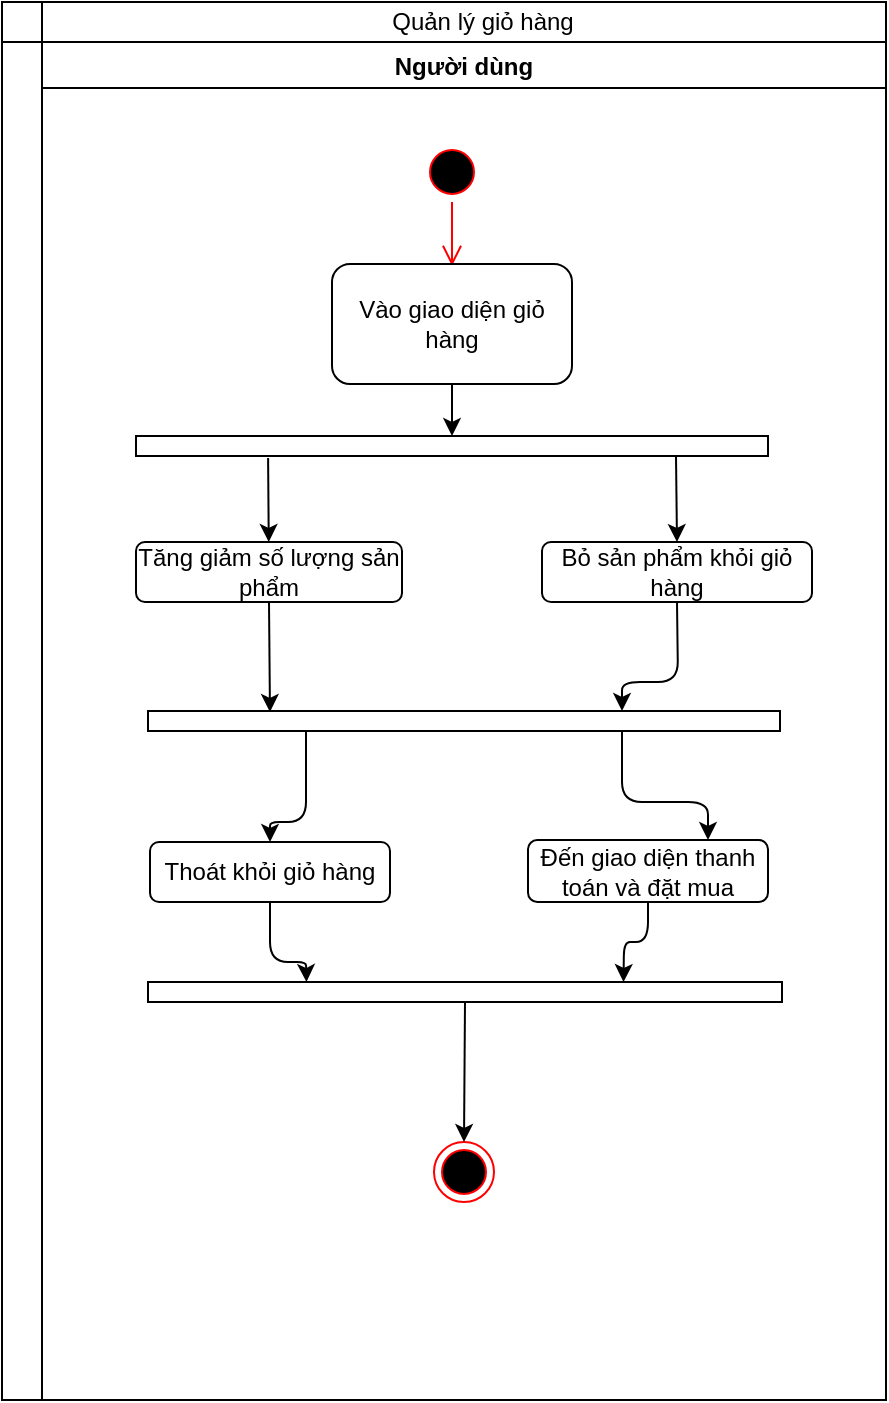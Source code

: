 <mxfile version="11.1.4" type="device"><diagram id="zPX4DoAT4xNyg83GTyZX" name="Page-1"><mxGraphModel dx="1486" dy="448" grid="0" gridSize="10" guides="1" tooltips="1" connect="1" arrows="1" fold="1" page="0" pageScale="1" pageWidth="850" pageHeight="1100" math="0" shadow="0"><root><mxCell id="0"/><mxCell id="1" parent="0"/><mxCell id="DSmqzHLkHA6YDkNjL0tI-1" value="" style="shape=internalStorage;whiteSpace=wrap;html=1;backgroundOutline=1;" vertex="1" parent="1"><mxGeometry x="-50" y="500" width="442" height="699" as="geometry"/></mxCell><mxCell id="DSmqzHLkHA6YDkNjL0tI-2" value="Người dùng" style="swimlane;" vertex="1" parent="1"><mxGeometry x="-30" y="520" width="422" height="679" as="geometry"/></mxCell><mxCell id="DSmqzHLkHA6YDkNjL0tI-3" value="" style="ellipse;html=1;shape=startState;fillColor=#000000;strokeColor=#ff0000;" vertex="1" parent="DSmqzHLkHA6YDkNjL0tI-2"><mxGeometry x="190" y="50" width="30" height="30" as="geometry"/></mxCell><mxCell id="DSmqzHLkHA6YDkNjL0tI-4" value="" style="edgeStyle=orthogonalEdgeStyle;html=1;verticalAlign=bottom;endArrow=open;endSize=8;strokeColor=#ff0000;" edge="1" parent="DSmqzHLkHA6YDkNjL0tI-2" source="DSmqzHLkHA6YDkNjL0tI-3"><mxGeometry relative="1" as="geometry"><mxPoint x="205" y="112" as="targetPoint"/></mxGeometry></mxCell><mxCell id="DSmqzHLkHA6YDkNjL0tI-5" value="Vào giao diện giỏ hàng" style="rounded=1;whiteSpace=wrap;html=1;" vertex="1" parent="DSmqzHLkHA6YDkNjL0tI-2"><mxGeometry x="145" y="111" width="120" height="60" as="geometry"/></mxCell><mxCell id="DSmqzHLkHA6YDkNjL0tI-15" value="" style="ellipse;html=1;shape=endState;fillColor=#000000;strokeColor=#ff0000;" vertex="1" parent="DSmqzHLkHA6YDkNjL0tI-2"><mxGeometry x="196" y="550" width="30" height="30" as="geometry"/></mxCell><mxCell id="DSmqzHLkHA6YDkNjL0tI-16" value="" style="endArrow=classic;html=1;exitX=0.5;exitY=1;exitDx=0;exitDy=0;entryX=0.5;entryY=0;entryDx=0;entryDy=0;" edge="1" parent="DSmqzHLkHA6YDkNjL0tI-2" source="DSmqzHLkHA6YDkNjL0tI-32" target="DSmqzHLkHA6YDkNjL0tI-15"><mxGeometry width="50" height="50" relative="1" as="geometry"><mxPoint x="205" y="504" as="sourcePoint"/><mxPoint x="360" y="520" as="targetPoint"/></mxGeometry></mxCell><mxCell id="DSmqzHLkHA6YDkNjL0tI-22" value="Tăng giảm số lượng sản phẩm" style="rounded=1;whiteSpace=wrap;html=1;" vertex="1" parent="DSmqzHLkHA6YDkNjL0tI-2"><mxGeometry x="47" y="250" width="133" height="30" as="geometry"/></mxCell><mxCell id="DSmqzHLkHA6YDkNjL0tI-23" value="Bỏ sản phẩm khỏi giỏ hàng" style="rounded=1;whiteSpace=wrap;html=1;" vertex="1" parent="DSmqzHLkHA6YDkNjL0tI-2"><mxGeometry x="250" y="250" width="135" height="30" as="geometry"/></mxCell><mxCell id="DSmqzHLkHA6YDkNjL0tI-28" value="Thoát khỏi giỏ hàng" style="rounded=1;whiteSpace=wrap;html=1;" vertex="1" parent="DSmqzHLkHA6YDkNjL0tI-2"><mxGeometry x="54" y="400" width="120" height="30" as="geometry"/></mxCell><mxCell id="DSmqzHLkHA6YDkNjL0tI-29" value="Đến giao diện thanh toán và đặt mua" style="rounded=1;whiteSpace=wrap;html=1;" vertex="1" parent="DSmqzHLkHA6YDkNjL0tI-2"><mxGeometry x="243" y="399" width="120" height="31" as="geometry"/></mxCell><mxCell id="DSmqzHLkHA6YDkNjL0tI-32" value="" style="rounded=0;whiteSpace=wrap;html=1;" vertex="1" parent="DSmqzHLkHA6YDkNjL0tI-2"><mxGeometry x="53" y="470" width="317" height="10" as="geometry"/></mxCell><mxCell id="DSmqzHLkHA6YDkNjL0tI-33" value="" style="endArrow=classic;html=1;exitX=0.5;exitY=1;exitDx=0;exitDy=0;entryX=0.25;entryY=0;entryDx=0;entryDy=0;" edge="1" parent="DSmqzHLkHA6YDkNjL0tI-2" source="DSmqzHLkHA6YDkNjL0tI-28" target="DSmqzHLkHA6YDkNjL0tI-32"><mxGeometry width="50" height="50" relative="1" as="geometry"><mxPoint x="70" y="560" as="sourcePoint"/><mxPoint x="120" y="510" as="targetPoint"/><Array as="points"><mxPoint x="114" y="460"/><mxPoint x="132" y="460"/></Array></mxGeometry></mxCell><mxCell id="DSmqzHLkHA6YDkNjL0tI-34" value="" style="endArrow=classic;html=1;exitX=0.5;exitY=1;exitDx=0;exitDy=0;entryX=0.75;entryY=0;entryDx=0;entryDy=0;" edge="1" parent="DSmqzHLkHA6YDkNjL0tI-2" source="DSmqzHLkHA6YDkNjL0tI-29" target="DSmqzHLkHA6YDkNjL0tI-32"><mxGeometry width="50" height="50" relative="1" as="geometry"><mxPoint x="290" y="560" as="sourcePoint"/><mxPoint x="340" y="510" as="targetPoint"/><Array as="points"><mxPoint x="303" y="450"/><mxPoint x="291" y="450"/></Array></mxGeometry></mxCell><mxCell id="DSmqzHLkHA6YDkNjL0tI-17" value="Quản lý giỏ hàng" style="text;html=1;strokeColor=none;fillColor=none;align=center;verticalAlign=middle;whiteSpace=wrap;rounded=0;" vertex="1" parent="1"><mxGeometry x="95.5" y="500" width="189" height="20" as="geometry"/></mxCell><mxCell id="DSmqzHLkHA6YDkNjL0tI-18" value="" style="rounded=0;whiteSpace=wrap;html=1;" vertex="1" parent="1"><mxGeometry x="17" y="717" width="316" height="10" as="geometry"/></mxCell><mxCell id="DSmqzHLkHA6YDkNjL0tI-19" value="" style="endArrow=classic;html=1;exitX=0.5;exitY=1;exitDx=0;exitDy=0;entryX=0.5;entryY=0;entryDx=0;entryDy=0;" edge="1" parent="1" source="DSmqzHLkHA6YDkNjL0tI-5" target="DSmqzHLkHA6YDkNjL0tI-18"><mxGeometry width="50" height="50" relative="1" as="geometry"><mxPoint x="205" y="890" as="sourcePoint"/><mxPoint x="255" y="840" as="targetPoint"/></mxGeometry></mxCell><mxCell id="DSmqzHLkHA6YDkNjL0tI-20" value="" style="endArrow=classic;html=1;exitX=0.209;exitY=1.1;exitDx=0;exitDy=0;exitPerimeter=0;" edge="1" parent="1" source="DSmqzHLkHA6YDkNjL0tI-18" target="DSmqzHLkHA6YDkNjL0tI-22"><mxGeometry width="50" height="50" relative="1" as="geometry"><mxPoint x="248" y="985" as="sourcePoint"/><mxPoint x="82" y="769" as="targetPoint"/></mxGeometry></mxCell><mxCell id="DSmqzHLkHA6YDkNjL0tI-21" value="" style="endArrow=classic;html=1;entryX=0.5;entryY=0;entryDx=0;entryDy=0;" edge="1" parent="1" target="DSmqzHLkHA6YDkNjL0tI-23"><mxGeometry width="50" height="50" relative="1" as="geometry"><mxPoint x="287" y="727" as="sourcePoint"/><mxPoint x="286.9" y="769" as="targetPoint"/></mxGeometry></mxCell><mxCell id="DSmqzHLkHA6YDkNjL0tI-24" value="" style="rounded=0;whiteSpace=wrap;html=1;" vertex="1" parent="1"><mxGeometry x="23" y="854.5" width="316" height="10" as="geometry"/></mxCell><mxCell id="DSmqzHLkHA6YDkNjL0tI-25" value="" style="endArrow=classic;html=1;exitX=0.5;exitY=1;exitDx=0;exitDy=0;entryX=0.193;entryY=0.05;entryDx=0;entryDy=0;entryPerimeter=0;" edge="1" parent="1" source="DSmqzHLkHA6YDkNjL0tI-22" target="DSmqzHLkHA6YDkNjL0tI-24"><mxGeometry width="50" height="50" relative="1" as="geometry"><mxPoint x="60" y="990" as="sourcePoint"/><mxPoint x="110" y="940" as="targetPoint"/></mxGeometry></mxCell><mxCell id="DSmqzHLkHA6YDkNjL0tI-26" value="" style="endArrow=classic;html=1;exitX=0.5;exitY=1;exitDx=0;exitDy=0;entryX=0.75;entryY=0;entryDx=0;entryDy=0;" edge="1" parent="1" source="DSmqzHLkHA6YDkNjL0tI-23" target="DSmqzHLkHA6YDkNjL0tI-24"><mxGeometry width="50" height="50" relative="1" as="geometry"><mxPoint x="240" y="970" as="sourcePoint"/><mxPoint x="287" y="850" as="targetPoint"/><Array as="points"><mxPoint x="288" y="840"/><mxPoint x="260" y="840"/></Array></mxGeometry></mxCell><mxCell id="DSmqzHLkHA6YDkNjL0tI-30" value="" style="endArrow=classic;html=1;exitX=0.25;exitY=1;exitDx=0;exitDy=0;entryX=0.5;entryY=0;entryDx=0;entryDy=0;" edge="1" parent="1" source="DSmqzHLkHA6YDkNjL0tI-24" target="DSmqzHLkHA6YDkNjL0tI-28"><mxGeometry width="50" height="50" relative="1" as="geometry"><mxPoint x="80" y="1060" as="sourcePoint"/><mxPoint x="130" y="1010" as="targetPoint"/><Array as="points"><mxPoint x="102" y="910"/><mxPoint x="84" y="910"/></Array></mxGeometry></mxCell><mxCell id="DSmqzHLkHA6YDkNjL0tI-31" value="" style="endArrow=classic;html=1;exitX=0.75;exitY=1;exitDx=0;exitDy=0;entryX=0.75;entryY=0;entryDx=0;entryDy=0;" edge="1" parent="1" source="DSmqzHLkHA6YDkNjL0tI-24" target="DSmqzHLkHA6YDkNjL0tI-29"><mxGeometry width="50" height="50" relative="1" as="geometry"><mxPoint x="120" y="1040" as="sourcePoint"/><mxPoint x="170" y="990" as="targetPoint"/><Array as="points"><mxPoint x="260" y="900"/><mxPoint x="303" y="900"/></Array></mxGeometry></mxCell></root></mxGraphModel></diagram></mxfile>